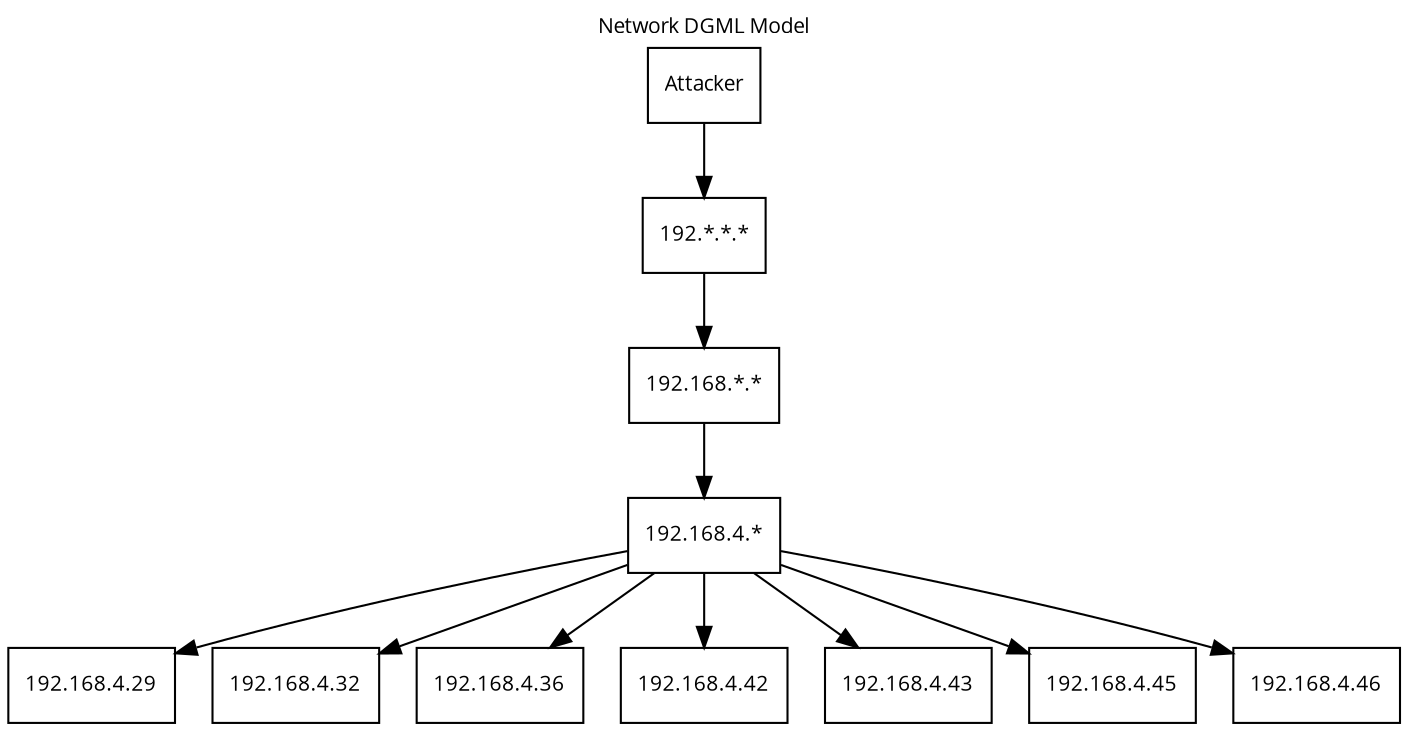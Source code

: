 strict digraph network_dgml{
rankdir=TB;
graph [fontname="Open Sans",fontsize="10"];
compound=true;labelloc="t";label="Network DGML Model";
2 [shape=box,fontcolor="Black",color="#000000",fontname="Open Sans",fontsize="10",label="192.*.*.*",style="solid"];
4 [shape=box,fontcolor="Black",color="#000000",fontname="Open Sans",fontsize="10",label="192.168.*.*",style="solid"];
5 [shape=box,fontcolor="Black",color="#000000",fontname="Open Sans",fontsize="10",label="192.168.4.*",style="solid"];
12 [shape=box,fontcolor="Black",color="#000000",fontname="Open Sans",fontsize="10",label="192.168.4.29",style="solid"];
11 [shape=box,fontcolor="Black",color="#000000",fontname="Open Sans",fontsize="10",label="192.168.4.32",style="solid"];
10 [shape=box,fontcolor="Black",color="#000000",fontname="Open Sans",fontsize="10",label="192.168.4.36",style="solid"];
9 [shape=box,fontcolor="Black",color="#000000",fontname="Open Sans",fontsize="10",label="192.168.4.42",style="solid"];
8 [shape=box,fontcolor="Black",color="#000000",fontname="Open Sans",fontsize="10",label="192.168.4.43",style="solid"];
7 [shape=box,fontcolor="Black",color="#000000",fontname="Open Sans",fontsize="10",label="192.168.4.45",style="solid"];
6 [shape=box,fontcolor="Black",color="#000000",fontname="Open Sans",fontsize="10",label="192.168.4.46",style="solid"];
0 [shape=box,fontcolor="Black",color="#000000",fontname="Open Sans",fontsize="10",label="Attacker",style="solid"];
0->2 [color="Black"];
2->4 [color="Black"];
4->5 [color="Black"];
5->6 [color="Black"];
5->7 [color="Black"];
5->8 [color="Black"];
5->9 [color="Black"];
5->10 [color="Black"];
5->11 [color="Black"];
5->12 [color="Black"];
}//End of digraph
